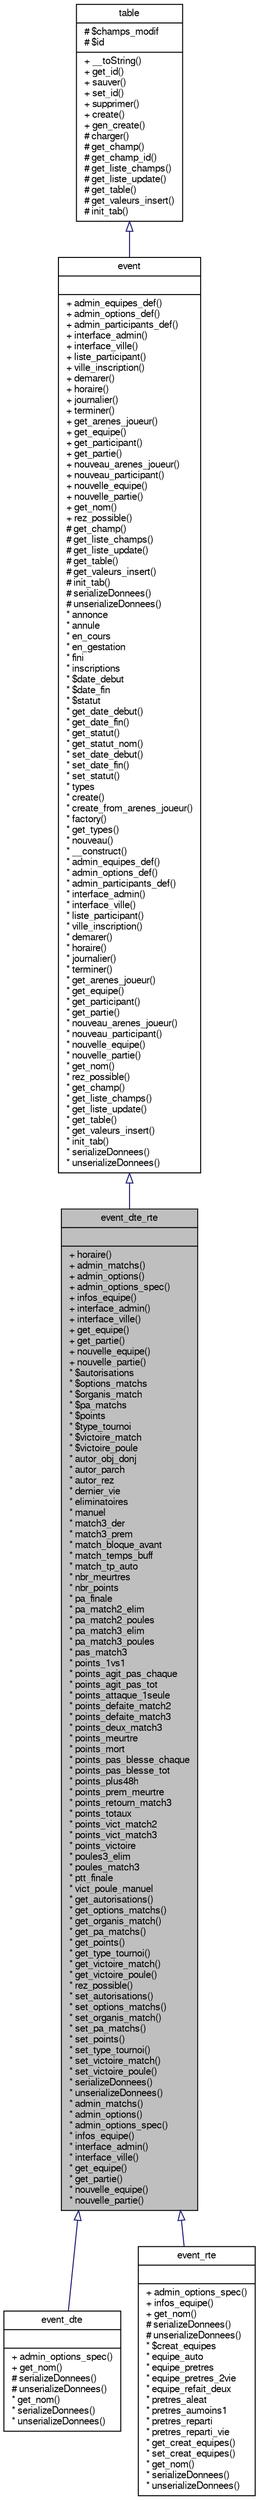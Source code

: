 digraph G
{
  bgcolor="transparent";
  edge [fontname="FreeSans",fontsize="10",labelfontname="FreeSans",labelfontsize="10"];
  node [fontname="FreeSans",fontsize="10",shape=record];
  Node1 [label="{event_dte_rte\n||+ horaire()\l+ admin_matchs()\l+ admin_options()\l+ admin_options_spec()\l+ infos_equipe()\l+ interface_admin()\l+ interface_ville()\l+ get_equipe()\l+ get_partie()\l+ nouvelle_equipe()\l+ nouvelle_partie()\l* $autorisations\l* $options_matchs\l* $organis_match\l* $pa_matchs\l* $points\l* $type_tournoi\l* $victoire_match\l* $victoire_poule\l* autor_obj_donj\l* autor_parch\l* autor_rez\l* dernier_vie\l* eliminatoires\l* manuel\l* match3_der\l* match3_prem\l* match_bloque_avant\l* match_temps_buff\l* match_tp_auto\l* nbr_meurtres\l* nbr_points\l* pa_finale\l* pa_match2_elim\l* pa_match2_poules\l* pa_match3_elim\l* pa_match3_poules\l* pas_match3\l* points_1vs1\l* points_agit_pas_chaque\l* points_agit_pas_tot\l* points_attaque_1seule\l* points_defaite_match2\l* points_defaite_match3\l* points_deux_match3\l* points_meurtre\l* points_mort\l* points_pas_blesse_chaque\l* points_pas_blesse_tot\l* points_plus48h\l* points_prem_meurtre\l* points_retourn_match3\l* points_totaux\l* points_vict_match2\l* points_vict_match3\l* points_victoire\l* poules3_elim\l* poules_match3\l* ptt_finale\l* vict_poule_manuel\l* get_autorisations()\l* get_options_matchs()\l* get_organis_match()\l* get_pa_matchs()\l* get_points()\l* get_type_tournoi()\l* get_victoire_match()\l* get_victoire_poule()\l* rez_possible()\l* set_autorisations()\l* set_options_matchs()\l* set_organis_match()\l* set_pa_matchs()\l* set_points()\l* set_type_tournoi()\l* set_victoire_match()\l* set_victoire_poule()\l* serializeDonnees()\l* unserializeDonnees()\l* admin_matchs()\l* admin_options()\l* admin_options_spec()\l* infos_equipe()\l* interface_admin()\l* interface_ville()\l* get_equipe()\l* get_partie()\l* nouvelle_equipe()\l* nouvelle_partie()\l}",height=0.2,width=0.4,color="black", fillcolor="grey75", style="filled" fontcolor="black"];
  Node2 -> Node1 [dir=back,color="midnightblue",fontsize="10",style="solid",arrowtail="empty",fontname="FreeSans"];
  Node2 [label="{event\n||+ admin_equipes_def()\l+ admin_options_def()\l+ admin_participants_def()\l+ interface_admin()\l+ interface_ville()\l+ liste_participant()\l+ ville_inscription()\l+ demarer()\l+ horaire()\l+ journalier()\l+ terminer()\l+ get_arenes_joueur()\l+ get_equipe()\l+ get_participant()\l+ get_partie()\l+ nouveau_arenes_joueur()\l+ nouveau_participant()\l+ nouvelle_equipe()\l+ nouvelle_partie()\l+ get_nom()\l+ rez_possible()\l# get_champ()\l# get_liste_champs()\l# get_liste_update()\l# get_table()\l# get_valeurs_insert()\l# init_tab()\l# serializeDonnees()\l# unserializeDonnees()\l* annonce\l* annule\l* en_cours\l* en_gestation\l* fini\l* inscriptions\l* $date_debut\l* $date_fin\l* $statut\l* get_date_debut()\l* get_date_fin()\l* get_statut()\l* get_statut_nom()\l* set_date_debut()\l* set_date_fin()\l* set_statut()\l* types\l* create()\l* create_from_arenes_joueur()\l* factory()\l* get_types()\l* nouveau()\l* __construct()\l* admin_equipes_def()\l* admin_options_def()\l* admin_participants_def()\l* interface_admin()\l* interface_ville()\l* liste_participant()\l* ville_inscription()\l* demarer()\l* horaire()\l* journalier()\l* terminer()\l* get_arenes_joueur()\l* get_equipe()\l* get_participant()\l* get_partie()\l* nouveau_arenes_joueur()\l* nouveau_participant()\l* nouvelle_equipe()\l* nouvelle_partie()\l* get_nom()\l* rez_possible()\l* get_champ()\l* get_liste_champs()\l* get_liste_update()\l* get_table()\l* get_valeurs_insert()\l* init_tab()\l* serializeDonnees()\l* unserializeDonnees()\l}",height=0.2,width=0.4,color="black",URL="$classevent.html",tooltip="Classe de base pour les events, liée à la table event de la base de données."];
  Node3 -> Node2 [dir=back,color="midnightblue",fontsize="10",style="solid",arrowtail="empty",fontname="FreeSans"];
  Node3 [label="{table\n|# $champs_modif\l# $id\l|+ __toString()\l+ get_id()\l+ sauver()\l+ set_id()\l+ supprimer()\l+ create()\l+ gen_create()\l# charger()\l# get_champ()\l# get_champ_id()\l# get_liste_champs()\l# get_liste_update()\l# get_table()\l# get_valeurs_insert()\l# init_tab()\l}",height=0.2,width=0.4,color="black",URL="$classtable.html",tooltip="Classe de base pour les objets représentant un élément d&#39;une table dans la..."];
  Node1 -> Node4 [dir=back,color="midnightblue",fontsize="10",style="solid",arrowtail="empty",fontname="FreeSans"];
  Node4 [label="{event_dte\n||+ admin_options_spec()\l+ get_nom()\l# serializeDonnees()\l# unserializeDonnees()\l* get_nom()\l* serializeDonnees()\l* unserializeDonnees()\l}",height=0.2,width=0.4,color="black",URL="$classevent__dte.html",tooltip="Classe gérant un DTE Une équipe par royaume plus une équipe admin, s&#39;affrontent..."];
  Node1 -> Node5 [dir=back,color="midnightblue",fontsize="10",style="solid",arrowtail="empty",fontname="FreeSans"];
  Node5 [label="{event_rte\n||+ admin_options_spec()\l+ infos_equipe()\l+ get_nom()\l# serializeDonnees()\l# unserializeDonnees()\l* $creat_equipes\l* equipe_auto\l* equipe_pretres\l* equipe_pretres_2vie\l* equipe_refait_deux\l* pretres_aleat\l* pretres_aumoins1\l* pretres_reparti\l* pretres_reparti_vie\l* get_creat_equipes()\l* set_creat_equipes()\l* get_nom()\l* serializeDonnees()\l* unserializeDonnees()\l}",height=0.2,width=0.4,color="black",URL="$classevent__rte.html",tooltip="Classe gérant un RTE Similaire au DTE mais les équipes sont composés aléatoirement..."];
}

